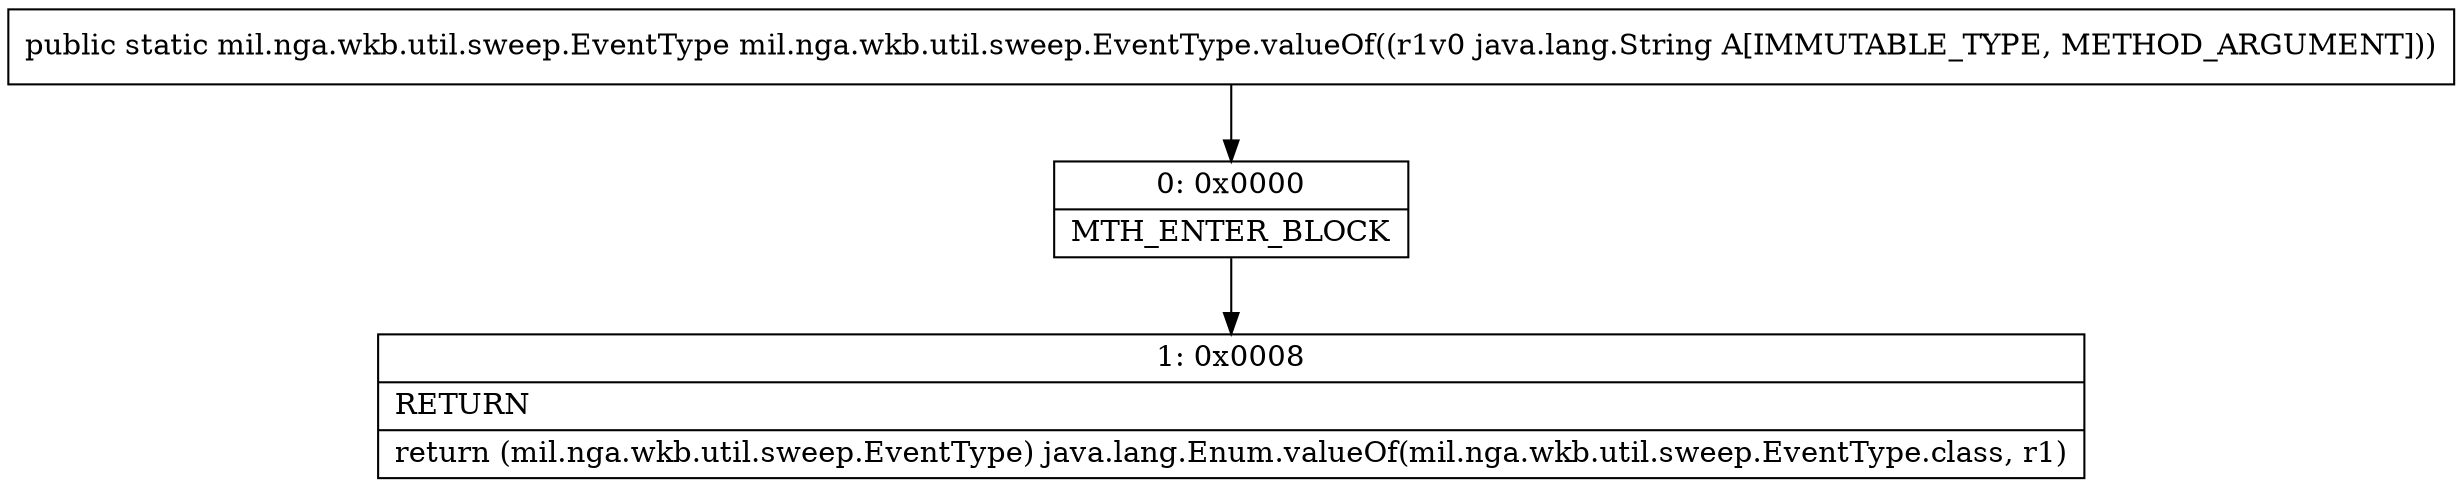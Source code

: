 digraph "CFG formil.nga.wkb.util.sweep.EventType.valueOf(Ljava\/lang\/String;)Lmil\/nga\/wkb\/util\/sweep\/EventType;" {
Node_0 [shape=record,label="{0\:\ 0x0000|MTH_ENTER_BLOCK\l}"];
Node_1 [shape=record,label="{1\:\ 0x0008|RETURN\l|return (mil.nga.wkb.util.sweep.EventType) java.lang.Enum.valueOf(mil.nga.wkb.util.sweep.EventType.class, r1)\l}"];
MethodNode[shape=record,label="{public static mil.nga.wkb.util.sweep.EventType mil.nga.wkb.util.sweep.EventType.valueOf((r1v0 java.lang.String A[IMMUTABLE_TYPE, METHOD_ARGUMENT])) }"];
MethodNode -> Node_0;
Node_0 -> Node_1;
}

